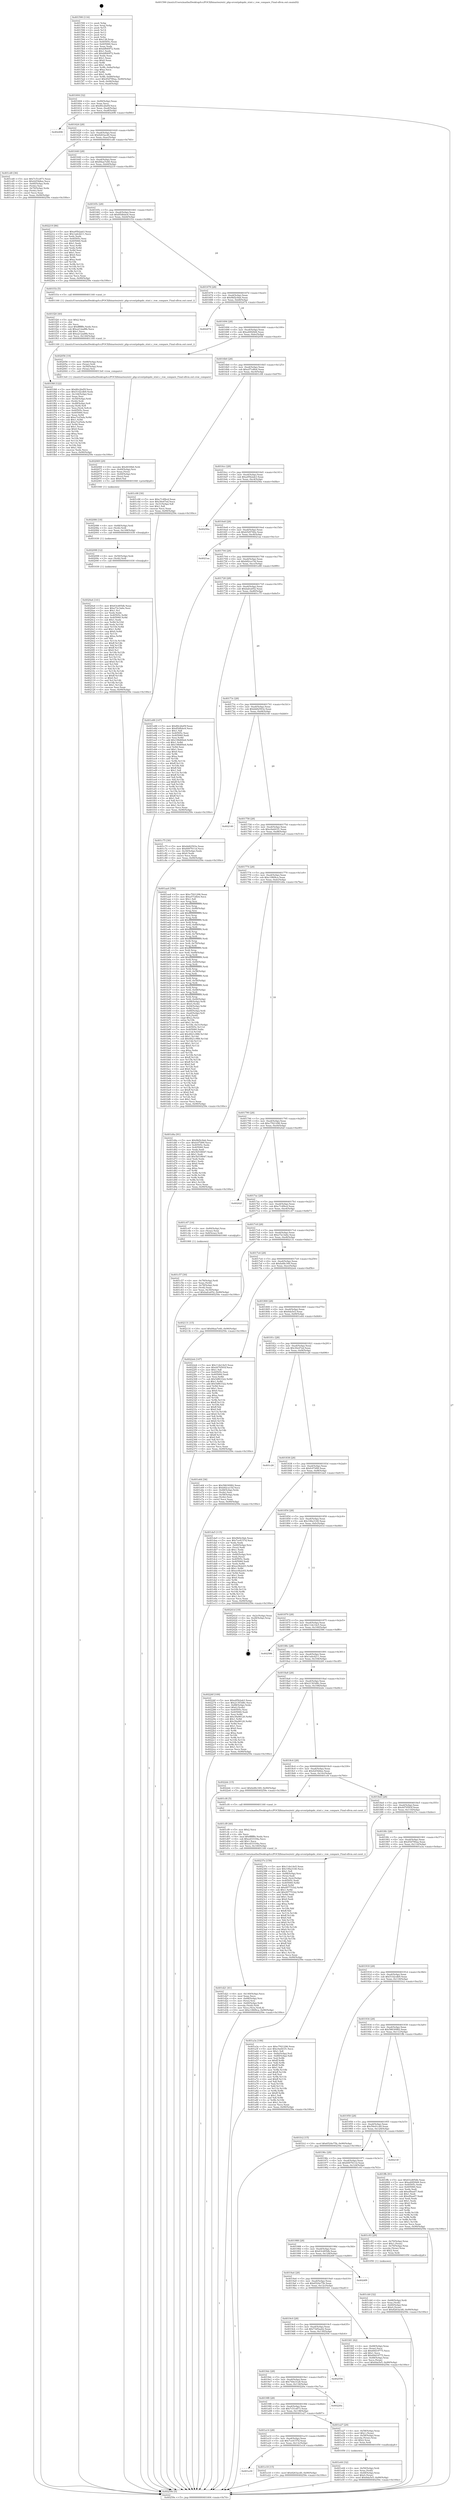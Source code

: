 digraph "0x401590" {
  label = "0x401590 (/mnt/c/Users/mathe/Desktop/tcc/POCII/binaries/extr_php-srcextpdopdo_stmt.c_row_compare_Final-ollvm.out::main(0))"
  labelloc = "t"
  node[shape=record]

  Entry [label="",width=0.3,height=0.3,shape=circle,fillcolor=black,style=filled]
  "0x401604" [label="{
     0x401604 [32]\l
     | [instrs]\l
     &nbsp;&nbsp;0x401604 \<+6\>: mov -0x90(%rbp),%eax\l
     &nbsp;&nbsp;0x40160a \<+2\>: mov %eax,%ecx\l
     &nbsp;&nbsp;0x40160c \<+6\>: sub $0x80c2bd5f,%ecx\l
     &nbsp;&nbsp;0x401612 \<+6\>: mov %eax,-0xa4(%rbp)\l
     &nbsp;&nbsp;0x401618 \<+6\>: mov %ecx,-0xa8(%rbp)\l
     &nbsp;&nbsp;0x40161e \<+6\>: je 0000000000402496 \<main+0xf06\>\l
  }"]
  "0x402496" [label="{
     0x402496\l
  }", style=dashed]
  "0x401624" [label="{
     0x401624 [28]\l
     | [instrs]\l
     &nbsp;&nbsp;0x401624 \<+5\>: jmp 0000000000401629 \<main+0x99\>\l
     &nbsp;&nbsp;0x401629 \<+6\>: mov -0xa4(%rbp),%eax\l
     &nbsp;&nbsp;0x40162f \<+5\>: sub $0x8263acd0,%eax\l
     &nbsp;&nbsp;0x401634 \<+6\>: mov %eax,-0xac(%rbp)\l
     &nbsp;&nbsp;0x40163a \<+6\>: je 0000000000401cd0 \<main+0x740\>\l
  }"]
  Exit [label="",width=0.3,height=0.3,shape=circle,fillcolor=black,style=filled,peripheries=2]
  "0x401cd0" [label="{
     0x401cd0 [36]\l
     | [instrs]\l
     &nbsp;&nbsp;0x401cd0 \<+5\>: mov $0x7c51e873,%eax\l
     &nbsp;&nbsp;0x401cd5 \<+5\>: mov $0x42f3b8ee,%ecx\l
     &nbsp;&nbsp;0x401cda \<+4\>: mov -0x60(%rbp),%rdx\l
     &nbsp;&nbsp;0x401cde \<+2\>: mov (%rdx),%esi\l
     &nbsp;&nbsp;0x401ce0 \<+4\>: mov -0x70(%rbp),%rdx\l
     &nbsp;&nbsp;0x401ce4 \<+2\>: cmp (%rdx),%esi\l
     &nbsp;&nbsp;0x401ce6 \<+3\>: cmovl %ecx,%eax\l
     &nbsp;&nbsp;0x401ce9 \<+6\>: mov %eax,-0x90(%rbp)\l
     &nbsp;&nbsp;0x401cef \<+5\>: jmp 000000000040259e \<main+0x100e\>\l
  }"]
  "0x401640" [label="{
     0x401640 [28]\l
     | [instrs]\l
     &nbsp;&nbsp;0x401640 \<+5\>: jmp 0000000000401645 \<main+0xb5\>\l
     &nbsp;&nbsp;0x401645 \<+6\>: mov -0xa4(%rbp),%eax\l
     &nbsp;&nbsp;0x40164b \<+5\>: sub $0x84aa7e40,%eax\l
     &nbsp;&nbsp;0x401650 \<+6\>: mov %eax,-0xb0(%rbp)\l
     &nbsp;&nbsp;0x401656 \<+6\>: je 0000000000402219 \<main+0xc89\>\l
  }"]
  "0x4020a4" [label="{
     0x4020a4 [141]\l
     | [instrs]\l
     &nbsp;&nbsp;0x4020a4 \<+5\>: mov $0x63cd05db,%eax\l
     &nbsp;&nbsp;0x4020a9 \<+5\>: mov $0xe72c3a6e,%esi\l
     &nbsp;&nbsp;0x4020ae \<+2\>: mov $0x1,%cl\l
     &nbsp;&nbsp;0x4020b0 \<+2\>: xor %edx,%edx\l
     &nbsp;&nbsp;0x4020b2 \<+8\>: mov 0x40505c,%r8d\l
     &nbsp;&nbsp;0x4020ba \<+8\>: mov 0x405060,%r9d\l
     &nbsp;&nbsp;0x4020c2 \<+3\>: sub $0x1,%edx\l
     &nbsp;&nbsp;0x4020c5 \<+3\>: mov %r8d,%r10d\l
     &nbsp;&nbsp;0x4020c8 \<+3\>: add %edx,%r10d\l
     &nbsp;&nbsp;0x4020cb \<+4\>: imul %r10d,%r8d\l
     &nbsp;&nbsp;0x4020cf \<+4\>: and $0x1,%r8d\l
     &nbsp;&nbsp;0x4020d3 \<+4\>: cmp $0x0,%r8d\l
     &nbsp;&nbsp;0x4020d7 \<+4\>: sete %r11b\l
     &nbsp;&nbsp;0x4020db \<+4\>: cmp $0xa,%r9d\l
     &nbsp;&nbsp;0x4020df \<+3\>: setl %bl\l
     &nbsp;&nbsp;0x4020e2 \<+3\>: mov %r11b,%r14b\l
     &nbsp;&nbsp;0x4020e5 \<+4\>: xor $0xff,%r14b\l
     &nbsp;&nbsp;0x4020e9 \<+3\>: mov %bl,%r15b\l
     &nbsp;&nbsp;0x4020ec \<+4\>: xor $0xff,%r15b\l
     &nbsp;&nbsp;0x4020f0 \<+3\>: xor $0x0,%cl\l
     &nbsp;&nbsp;0x4020f3 \<+3\>: mov %r14b,%r12b\l
     &nbsp;&nbsp;0x4020f6 \<+4\>: and $0x0,%r12b\l
     &nbsp;&nbsp;0x4020fa \<+3\>: and %cl,%r11b\l
     &nbsp;&nbsp;0x4020fd \<+3\>: mov %r15b,%r13b\l
     &nbsp;&nbsp;0x402100 \<+4\>: and $0x0,%r13b\l
     &nbsp;&nbsp;0x402104 \<+2\>: and %cl,%bl\l
     &nbsp;&nbsp;0x402106 \<+3\>: or %r11b,%r12b\l
     &nbsp;&nbsp;0x402109 \<+3\>: or %bl,%r13b\l
     &nbsp;&nbsp;0x40210c \<+3\>: xor %r13b,%r12b\l
     &nbsp;&nbsp;0x40210f \<+3\>: or %r15b,%r14b\l
     &nbsp;&nbsp;0x402112 \<+4\>: xor $0xff,%r14b\l
     &nbsp;&nbsp;0x402116 \<+3\>: or $0x0,%cl\l
     &nbsp;&nbsp;0x402119 \<+3\>: and %cl,%r14b\l
     &nbsp;&nbsp;0x40211c \<+3\>: or %r14b,%r12b\l
     &nbsp;&nbsp;0x40211f \<+4\>: test $0x1,%r12b\l
     &nbsp;&nbsp;0x402123 \<+3\>: cmovne %esi,%eax\l
     &nbsp;&nbsp;0x402126 \<+6\>: mov %eax,-0x90(%rbp)\l
     &nbsp;&nbsp;0x40212c \<+5\>: jmp 000000000040259e \<main+0x100e\>\l
  }"]
  "0x402219" [label="{
     0x402219 [86]\l
     | [instrs]\l
     &nbsp;&nbsp;0x402219 \<+5\>: mov $0xa95b2ab3,%eax\l
     &nbsp;&nbsp;0x40221e \<+5\>: mov $0x1adcd211,%ecx\l
     &nbsp;&nbsp;0x402223 \<+2\>: xor %edx,%edx\l
     &nbsp;&nbsp;0x402225 \<+7\>: mov 0x40505c,%esi\l
     &nbsp;&nbsp;0x40222c \<+7\>: mov 0x405060,%edi\l
     &nbsp;&nbsp;0x402233 \<+3\>: sub $0x1,%edx\l
     &nbsp;&nbsp;0x402236 \<+3\>: mov %esi,%r8d\l
     &nbsp;&nbsp;0x402239 \<+3\>: add %edx,%r8d\l
     &nbsp;&nbsp;0x40223c \<+4\>: imul %r8d,%esi\l
     &nbsp;&nbsp;0x402240 \<+3\>: and $0x1,%esi\l
     &nbsp;&nbsp;0x402243 \<+3\>: cmp $0x0,%esi\l
     &nbsp;&nbsp;0x402246 \<+4\>: sete %r9b\l
     &nbsp;&nbsp;0x40224a \<+3\>: cmp $0xa,%edi\l
     &nbsp;&nbsp;0x40224d \<+4\>: setl %r10b\l
     &nbsp;&nbsp;0x402251 \<+3\>: mov %r9b,%r11b\l
     &nbsp;&nbsp;0x402254 \<+3\>: and %r10b,%r11b\l
     &nbsp;&nbsp;0x402257 \<+3\>: xor %r10b,%r9b\l
     &nbsp;&nbsp;0x40225a \<+3\>: or %r9b,%r11b\l
     &nbsp;&nbsp;0x40225d \<+4\>: test $0x1,%r11b\l
     &nbsp;&nbsp;0x402261 \<+3\>: cmovne %ecx,%eax\l
     &nbsp;&nbsp;0x402264 \<+6\>: mov %eax,-0x90(%rbp)\l
     &nbsp;&nbsp;0x40226a \<+5\>: jmp 000000000040259e \<main+0x100e\>\l
  }"]
  "0x40165c" [label="{
     0x40165c [28]\l
     | [instrs]\l
     &nbsp;&nbsp;0x40165c \<+5\>: jmp 0000000000401661 \<main+0xd1\>\l
     &nbsp;&nbsp;0x401661 \<+6\>: mov -0xa4(%rbp),%eax\l
     &nbsp;&nbsp;0x401667 \<+5\>: sub $0x85dfebc6,%eax\l
     &nbsp;&nbsp;0x40166c \<+6\>: mov %eax,-0xb4(%rbp)\l
     &nbsp;&nbsp;0x401672 \<+6\>: je 0000000000401f1b \<main+0x98b\>\l
  }"]
  "0x402098" [label="{
     0x402098 [12]\l
     | [instrs]\l
     &nbsp;&nbsp;0x402098 \<+4\>: mov -0x50(%rbp),%rdi\l
     &nbsp;&nbsp;0x40209c \<+3\>: mov (%rdi),%rdi\l
     &nbsp;&nbsp;0x40209f \<+5\>: call 0000000000401030 \<free@plt\>\l
     | [calls]\l
     &nbsp;&nbsp;0x401030 \{1\} (unknown)\l
  }"]
  "0x401f1b" [label="{
     0x401f1b [5]\l
     | [instrs]\l
     &nbsp;&nbsp;0x401f1b \<+5\>: call 0000000000401160 \<next_i\>\l
     | [calls]\l
     &nbsp;&nbsp;0x401160 \{1\} (/mnt/c/Users/mathe/Desktop/tcc/POCII/binaries/extr_php-srcextpdopdo_stmt.c_row_compare_Final-ollvm.out::next_i)\l
  }"]
  "0x401678" [label="{
     0x401678 [28]\l
     | [instrs]\l
     &nbsp;&nbsp;0x401678 \<+5\>: jmp 000000000040167d \<main+0xed\>\l
     &nbsp;&nbsp;0x40167d \<+6\>: mov -0xa4(%rbp),%eax\l
     &nbsp;&nbsp;0x401683 \<+5\>: sub $0x9bf2c9ab,%eax\l
     &nbsp;&nbsp;0x401688 \<+6\>: mov %eax,-0xb8(%rbp)\l
     &nbsp;&nbsp;0x40168e \<+6\>: je 0000000000402474 \<main+0xee4\>\l
  }"]
  "0x402086" [label="{
     0x402086 [18]\l
     | [instrs]\l
     &nbsp;&nbsp;0x402086 \<+4\>: mov -0x68(%rbp),%rdi\l
     &nbsp;&nbsp;0x40208a \<+3\>: mov (%rdi),%rdi\l
     &nbsp;&nbsp;0x40208d \<+6\>: mov %eax,-0x148(%rbp)\l
     &nbsp;&nbsp;0x402093 \<+5\>: call 0000000000401030 \<free@plt\>\l
     | [calls]\l
     &nbsp;&nbsp;0x401030 \{1\} (unknown)\l
  }"]
  "0x402474" [label="{
     0x402474\l
  }", style=dashed]
  "0x401694" [label="{
     0x401694 [28]\l
     | [instrs]\l
     &nbsp;&nbsp;0x401694 \<+5\>: jmp 0000000000401699 \<main+0x109\>\l
     &nbsp;&nbsp;0x401699 \<+6\>: mov -0xa4(%rbp),%eax\l
     &nbsp;&nbsp;0x40169f \<+5\>: sub $0xa40f29d4,%eax\l
     &nbsp;&nbsp;0x4016a4 \<+6\>: mov %eax,-0xbc(%rbp)\l
     &nbsp;&nbsp;0x4016aa \<+6\>: je 0000000000402056 \<main+0xac6\>\l
  }"]
  "0x402069" [label="{
     0x402069 [29]\l
     | [instrs]\l
     &nbsp;&nbsp;0x402069 \<+10\>: movabs $0x4030b6,%rdi\l
     &nbsp;&nbsp;0x402073 \<+4\>: mov -0x40(%rbp),%rsi\l
     &nbsp;&nbsp;0x402077 \<+2\>: mov %eax,(%rsi)\l
     &nbsp;&nbsp;0x402079 \<+4\>: mov -0x40(%rbp),%rsi\l
     &nbsp;&nbsp;0x40207d \<+2\>: mov (%rsi),%esi\l
     &nbsp;&nbsp;0x40207f \<+2\>: mov $0x0,%al\l
     &nbsp;&nbsp;0x402081 \<+5\>: call 0000000000401040 \<printf@plt\>\l
     | [calls]\l
     &nbsp;&nbsp;0x401040 \{1\} (unknown)\l
  }"]
  "0x402056" [label="{
     0x402056 [19]\l
     | [instrs]\l
     &nbsp;&nbsp;0x402056 \<+4\>: mov -0x68(%rbp),%rax\l
     &nbsp;&nbsp;0x40205a \<+3\>: mov (%rax),%rdi\l
     &nbsp;&nbsp;0x40205d \<+4\>: mov -0x50(%rbp),%rax\l
     &nbsp;&nbsp;0x402061 \<+3\>: mov (%rax),%rsi\l
     &nbsp;&nbsp;0x402064 \<+5\>: call 00000000004013e0 \<row_compare\>\l
     | [calls]\l
     &nbsp;&nbsp;0x4013e0 \{1\} (/mnt/c/Users/mathe/Desktop/tcc/POCII/binaries/extr_php-srcextpdopdo_stmt.c_row_compare_Final-ollvm.out::row_compare)\l
  }"]
  "0x4016b0" [label="{
     0x4016b0 [28]\l
     | [instrs]\l
     &nbsp;&nbsp;0x4016b0 \<+5\>: jmp 00000000004016b5 \<main+0x125\>\l
     &nbsp;&nbsp;0x4016b5 \<+6\>: mov -0xa4(%rbp),%eax\l
     &nbsp;&nbsp;0x4016bb \<+5\>: sub $0xa57cdfe4,%eax\l
     &nbsp;&nbsp;0x4016c0 \<+6\>: mov %eax,-0xc0(%rbp)\l
     &nbsp;&nbsp;0x4016c6 \<+6\>: je 0000000000401c08 \<main+0x678\>\l
  }"]
  "0x401f48" [label="{
     0x401f48 [122]\l
     | [instrs]\l
     &nbsp;&nbsp;0x401f48 \<+5\>: mov $0x80c2bd5f,%ecx\l
     &nbsp;&nbsp;0x401f4d \<+5\>: mov $0x5142cdb9,%edx\l
     &nbsp;&nbsp;0x401f52 \<+6\>: mov -0x144(%rbp),%esi\l
     &nbsp;&nbsp;0x401f58 \<+3\>: imul %eax,%esi\l
     &nbsp;&nbsp;0x401f5b \<+4\>: mov -0x50(%rbp),%rdi\l
     &nbsp;&nbsp;0x401f5f \<+3\>: mov (%rdi),%rdi\l
     &nbsp;&nbsp;0x401f62 \<+4\>: mov -0x48(%rbp),%r8\l
     &nbsp;&nbsp;0x401f66 \<+3\>: movslq (%r8),%r8\l
     &nbsp;&nbsp;0x401f69 \<+4\>: mov %esi,(%rdi,%r8,4)\l
     &nbsp;&nbsp;0x401f6d \<+7\>: mov 0x40505c,%eax\l
     &nbsp;&nbsp;0x401f74 \<+7\>: mov 0x405060,%esi\l
     &nbsp;&nbsp;0x401f7b \<+3\>: mov %eax,%r9d\l
     &nbsp;&nbsp;0x401f7e \<+7\>: add $0xe7e25efa,%r9d\l
     &nbsp;&nbsp;0x401f85 \<+4\>: sub $0x1,%r9d\l
     &nbsp;&nbsp;0x401f89 \<+7\>: sub $0xe7e25efa,%r9d\l
     &nbsp;&nbsp;0x401f90 \<+4\>: imul %r9d,%eax\l
     &nbsp;&nbsp;0x401f94 \<+3\>: and $0x1,%eax\l
     &nbsp;&nbsp;0x401f97 \<+3\>: cmp $0x0,%eax\l
     &nbsp;&nbsp;0x401f9a \<+4\>: sete %r10b\l
     &nbsp;&nbsp;0x401f9e \<+3\>: cmp $0xa,%esi\l
     &nbsp;&nbsp;0x401fa1 \<+4\>: setl %r11b\l
     &nbsp;&nbsp;0x401fa5 \<+3\>: mov %r10b,%bl\l
     &nbsp;&nbsp;0x401fa8 \<+3\>: and %r11b,%bl\l
     &nbsp;&nbsp;0x401fab \<+3\>: xor %r11b,%r10b\l
     &nbsp;&nbsp;0x401fae \<+3\>: or %r10b,%bl\l
     &nbsp;&nbsp;0x401fb1 \<+3\>: test $0x1,%bl\l
     &nbsp;&nbsp;0x401fb4 \<+3\>: cmovne %edx,%ecx\l
     &nbsp;&nbsp;0x401fb7 \<+6\>: mov %ecx,-0x90(%rbp)\l
     &nbsp;&nbsp;0x401fbd \<+5\>: jmp 000000000040259e \<main+0x100e\>\l
  }"]
  "0x401c08" [label="{
     0x401c08 [30]\l
     | [instrs]\l
     &nbsp;&nbsp;0x401c08 \<+5\>: mov $0xc7c4fbcd,%eax\l
     &nbsp;&nbsp;0x401c0d \<+5\>: mov $0x30e47ed,%ecx\l
     &nbsp;&nbsp;0x401c12 \<+3\>: mov -0x31(%rbp),%dl\l
     &nbsp;&nbsp;0x401c15 \<+3\>: test $0x1,%dl\l
     &nbsp;&nbsp;0x401c18 \<+3\>: cmovne %ecx,%eax\l
     &nbsp;&nbsp;0x401c1b \<+6\>: mov %eax,-0x90(%rbp)\l
     &nbsp;&nbsp;0x401c21 \<+5\>: jmp 000000000040259e \<main+0x100e\>\l
  }"]
  "0x4016cc" [label="{
     0x4016cc [28]\l
     | [instrs]\l
     &nbsp;&nbsp;0x4016cc \<+5\>: jmp 00000000004016d1 \<main+0x141\>\l
     &nbsp;&nbsp;0x4016d1 \<+6\>: mov -0xa4(%rbp),%eax\l
     &nbsp;&nbsp;0x4016d7 \<+5\>: sub $0xa95b2ab3,%eax\l
     &nbsp;&nbsp;0x4016dc \<+6\>: mov %eax,-0xc4(%rbp)\l
     &nbsp;&nbsp;0x4016e2 \<+6\>: je 000000000040256a \<main+0xfda\>\l
  }"]
  "0x401f20" [label="{
     0x401f20 [40]\l
     | [instrs]\l
     &nbsp;&nbsp;0x401f20 \<+5\>: mov $0x2,%ecx\l
     &nbsp;&nbsp;0x401f25 \<+1\>: cltd\l
     &nbsp;&nbsp;0x401f26 \<+2\>: idiv %ecx\l
     &nbsp;&nbsp;0x401f28 \<+6\>: imul $0xfffffffe,%edx,%ecx\l
     &nbsp;&nbsp;0x401f2e \<+6\>: sub $0xa212ad8b,%ecx\l
     &nbsp;&nbsp;0x401f34 \<+3\>: add $0x1,%ecx\l
     &nbsp;&nbsp;0x401f37 \<+6\>: add $0xa212ad8b,%ecx\l
     &nbsp;&nbsp;0x401f3d \<+6\>: mov %ecx,-0x144(%rbp)\l
     &nbsp;&nbsp;0x401f43 \<+5\>: call 0000000000401160 \<next_i\>\l
     | [calls]\l
     &nbsp;&nbsp;0x401160 \{1\} (/mnt/c/Users/mathe/Desktop/tcc/POCII/binaries/extr_php-srcextpdopdo_stmt.c_row_compare_Final-ollvm.out::next_i)\l
  }"]
  "0x40256a" [label="{
     0x40256a\l
  }", style=dashed]
  "0x4016e8" [label="{
     0x4016e8 [28]\l
     | [instrs]\l
     &nbsp;&nbsp;0x4016e8 \<+5\>: jmp 00000000004016ed \<main+0x15d\>\l
     &nbsp;&nbsp;0x4016ed \<+6\>: mov -0xa4(%rbp),%eax\l
     &nbsp;&nbsp;0x4016f3 \<+5\>: sub $0xb529740e,%eax\l
     &nbsp;&nbsp;0x4016f8 \<+6\>: mov %eax,-0xc8(%rbp)\l
     &nbsp;&nbsp;0x4016fe \<+6\>: je 00000000004021aa \<main+0xc1a\>\l
  }"]
  "0x401e44" [label="{
     0x401e44 [32]\l
     | [instrs]\l
     &nbsp;&nbsp;0x401e44 \<+4\>: mov -0x50(%rbp),%rdi\l
     &nbsp;&nbsp;0x401e48 \<+3\>: mov %rax,(%rdi)\l
     &nbsp;&nbsp;0x401e4b \<+4\>: mov -0x48(%rbp),%rax\l
     &nbsp;&nbsp;0x401e4f \<+6\>: movl $0x0,(%rax)\l
     &nbsp;&nbsp;0x401e55 \<+10\>: movl $0x6da5e5,-0x90(%rbp)\l
     &nbsp;&nbsp;0x401e5f \<+5\>: jmp 000000000040259e \<main+0x100e\>\l
  }"]
  "0x4021aa" [label="{
     0x4021aa\l
  }", style=dashed]
  "0x401704" [label="{
     0x401704 [28]\l
     | [instrs]\l
     &nbsp;&nbsp;0x401704 \<+5\>: jmp 0000000000401709 \<main+0x179\>\l
     &nbsp;&nbsp;0x401709 \<+6\>: mov -0xa4(%rbp),%eax\l
     &nbsp;&nbsp;0x40170f \<+5\>: sub $0xb82ca15d,%eax\l
     &nbsp;&nbsp;0x401714 \<+6\>: mov %eax,-0xcc(%rbp)\l
     &nbsp;&nbsp;0x40171a \<+6\>: je 0000000000401e88 \<main+0x8f8\>\l
  }"]
  "0x401a30" [label="{
     0x401a30\l
  }", style=dashed]
  "0x401e88" [label="{
     0x401e88 [147]\l
     | [instrs]\l
     &nbsp;&nbsp;0x401e88 \<+5\>: mov $0x80c2bd5f,%eax\l
     &nbsp;&nbsp;0x401e8d \<+5\>: mov $0x85dfebc6,%ecx\l
     &nbsp;&nbsp;0x401e92 \<+2\>: mov $0x1,%dl\l
     &nbsp;&nbsp;0x401e94 \<+7\>: mov 0x40505c,%esi\l
     &nbsp;&nbsp;0x401e9b \<+7\>: mov 0x405060,%edi\l
     &nbsp;&nbsp;0x401ea2 \<+3\>: mov %esi,%r8d\l
     &nbsp;&nbsp;0x401ea5 \<+7\>: add $0x198d00e6,%r8d\l
     &nbsp;&nbsp;0x401eac \<+4\>: sub $0x1,%r8d\l
     &nbsp;&nbsp;0x401eb0 \<+7\>: sub $0x198d00e6,%r8d\l
     &nbsp;&nbsp;0x401eb7 \<+4\>: imul %r8d,%esi\l
     &nbsp;&nbsp;0x401ebb \<+3\>: and $0x1,%esi\l
     &nbsp;&nbsp;0x401ebe \<+3\>: cmp $0x0,%esi\l
     &nbsp;&nbsp;0x401ec1 \<+4\>: sete %r9b\l
     &nbsp;&nbsp;0x401ec5 \<+3\>: cmp $0xa,%edi\l
     &nbsp;&nbsp;0x401ec8 \<+4\>: setl %r10b\l
     &nbsp;&nbsp;0x401ecc \<+3\>: mov %r9b,%r11b\l
     &nbsp;&nbsp;0x401ecf \<+4\>: xor $0xff,%r11b\l
     &nbsp;&nbsp;0x401ed3 \<+3\>: mov %r10b,%bl\l
     &nbsp;&nbsp;0x401ed6 \<+3\>: xor $0xff,%bl\l
     &nbsp;&nbsp;0x401ed9 \<+3\>: xor $0x1,%dl\l
     &nbsp;&nbsp;0x401edc \<+3\>: mov %r11b,%r14b\l
     &nbsp;&nbsp;0x401edf \<+4\>: and $0xff,%r14b\l
     &nbsp;&nbsp;0x401ee3 \<+3\>: and %dl,%r9b\l
     &nbsp;&nbsp;0x401ee6 \<+3\>: mov %bl,%r15b\l
     &nbsp;&nbsp;0x401ee9 \<+4\>: and $0xff,%r15b\l
     &nbsp;&nbsp;0x401eed \<+3\>: and %dl,%r10b\l
     &nbsp;&nbsp;0x401ef0 \<+3\>: or %r9b,%r14b\l
     &nbsp;&nbsp;0x401ef3 \<+3\>: or %r10b,%r15b\l
     &nbsp;&nbsp;0x401ef6 \<+3\>: xor %r15b,%r14b\l
     &nbsp;&nbsp;0x401ef9 \<+3\>: or %bl,%r11b\l
     &nbsp;&nbsp;0x401efc \<+4\>: xor $0xff,%r11b\l
     &nbsp;&nbsp;0x401f00 \<+3\>: or $0x1,%dl\l
     &nbsp;&nbsp;0x401f03 \<+3\>: and %dl,%r11b\l
     &nbsp;&nbsp;0x401f06 \<+3\>: or %r11b,%r14b\l
     &nbsp;&nbsp;0x401f09 \<+4\>: test $0x1,%r14b\l
     &nbsp;&nbsp;0x401f0d \<+3\>: cmovne %ecx,%eax\l
     &nbsp;&nbsp;0x401f10 \<+6\>: mov %eax,-0x90(%rbp)\l
     &nbsp;&nbsp;0x401f16 \<+5\>: jmp 000000000040259e \<main+0x100e\>\l
  }"]
  "0x401720" [label="{
     0x401720 [28]\l
     | [instrs]\l
     &nbsp;&nbsp;0x401720 \<+5\>: jmp 0000000000401725 \<main+0x195\>\l
     &nbsp;&nbsp;0x401725 \<+6\>: mov -0xa4(%rbp),%eax\l
     &nbsp;&nbsp;0x40172b \<+5\>: sub $0xbafca052,%eax\l
     &nbsp;&nbsp;0x401730 \<+6\>: mov %eax,-0xd0(%rbp)\l
     &nbsp;&nbsp;0x401736 \<+6\>: je 0000000000401c75 \<main+0x6e5\>\l
  }"]
  "0x401e18" [label="{
     0x401e18 [15]\l
     | [instrs]\l
     &nbsp;&nbsp;0x401e18 \<+10\>: movl $0x8263acd0,-0x90(%rbp)\l
     &nbsp;&nbsp;0x401e22 \<+5\>: jmp 000000000040259e \<main+0x100e\>\l
  }"]
  "0x401c75" [label="{
     0x401c75 [30]\l
     | [instrs]\l
     &nbsp;&nbsp;0x401c75 \<+5\>: mov $0xbb82593e,%eax\l
     &nbsp;&nbsp;0x401c7a \<+5\>: mov $0x6007611d,%ecx\l
     &nbsp;&nbsp;0x401c7f \<+3\>: mov -0x30(%rbp),%edx\l
     &nbsp;&nbsp;0x401c82 \<+3\>: cmp $0x0,%edx\l
     &nbsp;&nbsp;0x401c85 \<+3\>: cmove %ecx,%eax\l
     &nbsp;&nbsp;0x401c88 \<+6\>: mov %eax,-0x90(%rbp)\l
     &nbsp;&nbsp;0x401c8e \<+5\>: jmp 000000000040259e \<main+0x100e\>\l
  }"]
  "0x40173c" [label="{
     0x40173c [28]\l
     | [instrs]\l
     &nbsp;&nbsp;0x40173c \<+5\>: jmp 0000000000401741 \<main+0x1b1\>\l
     &nbsp;&nbsp;0x401741 \<+6\>: mov -0xa4(%rbp),%eax\l
     &nbsp;&nbsp;0x401747 \<+5\>: sub $0xbb82593e,%eax\l
     &nbsp;&nbsp;0x40174c \<+6\>: mov %eax,-0xd4(%rbp)\l
     &nbsp;&nbsp;0x401752 \<+6\>: je 0000000000402140 \<main+0xbb0\>\l
  }"]
  "0x401a14" [label="{
     0x401a14 [28]\l
     | [instrs]\l
     &nbsp;&nbsp;0x401a14 \<+5\>: jmp 0000000000401a19 \<main+0x489\>\l
     &nbsp;&nbsp;0x401a19 \<+6\>: mov -0xa4(%rbp),%eax\l
     &nbsp;&nbsp;0x401a1f \<+5\>: sub $0x7ce4157d,%eax\l
     &nbsp;&nbsp;0x401a24 \<+6\>: mov %eax,-0x13c(%rbp)\l
     &nbsp;&nbsp;0x401a2a \<+6\>: je 0000000000401e18 \<main+0x888\>\l
  }"]
  "0x402140" [label="{
     0x402140\l
  }", style=dashed]
  "0x401758" [label="{
     0x401758 [28]\l
     | [instrs]\l
     &nbsp;&nbsp;0x401758 \<+5\>: jmp 000000000040175d \<main+0x1cd\>\l
     &nbsp;&nbsp;0x40175d \<+6\>: mov -0xa4(%rbp),%eax\l
     &nbsp;&nbsp;0x401763 \<+5\>: sub $0xc0a441f1,%eax\l
     &nbsp;&nbsp;0x401768 \<+6\>: mov %eax,-0xd8(%rbp)\l
     &nbsp;&nbsp;0x40176e \<+6\>: je 0000000000401aa4 \<main+0x514\>\l
  }"]
  "0x401e27" [label="{
     0x401e27 [29]\l
     | [instrs]\l
     &nbsp;&nbsp;0x401e27 \<+4\>: mov -0x58(%rbp),%rax\l
     &nbsp;&nbsp;0x401e2b \<+6\>: movl $0x1,(%rax)\l
     &nbsp;&nbsp;0x401e31 \<+4\>: mov -0x58(%rbp),%rax\l
     &nbsp;&nbsp;0x401e35 \<+3\>: movslq (%rax),%rax\l
     &nbsp;&nbsp;0x401e38 \<+4\>: shl $0x2,%rax\l
     &nbsp;&nbsp;0x401e3c \<+3\>: mov %rax,%rdi\l
     &nbsp;&nbsp;0x401e3f \<+5\>: call 0000000000401050 \<malloc@plt\>\l
     | [calls]\l
     &nbsp;&nbsp;0x401050 \{1\} (unknown)\l
  }"]
  "0x401aa4" [label="{
     0x401aa4 [356]\l
     | [instrs]\l
     &nbsp;&nbsp;0x401aa4 \<+5\>: mov $0xc7921296,%eax\l
     &nbsp;&nbsp;0x401aa9 \<+5\>: mov $0xa57cdfe4,%ecx\l
     &nbsp;&nbsp;0x401aae \<+2\>: mov $0x1,%dl\l
     &nbsp;&nbsp;0x401ab0 \<+3\>: mov %rsp,%rsi\l
     &nbsp;&nbsp;0x401ab3 \<+4\>: add $0xfffffffffffffff0,%rsi\l
     &nbsp;&nbsp;0x401ab7 \<+3\>: mov %rsi,%rsp\l
     &nbsp;&nbsp;0x401aba \<+7\>: mov %rsi,-0x88(%rbp)\l
     &nbsp;&nbsp;0x401ac1 \<+3\>: mov %rsp,%rsi\l
     &nbsp;&nbsp;0x401ac4 \<+4\>: add $0xfffffffffffffff0,%rsi\l
     &nbsp;&nbsp;0x401ac8 \<+3\>: mov %rsi,%rsp\l
     &nbsp;&nbsp;0x401acb \<+3\>: mov %rsp,%rdi\l
     &nbsp;&nbsp;0x401ace \<+4\>: add $0xfffffffffffffff0,%rdi\l
     &nbsp;&nbsp;0x401ad2 \<+3\>: mov %rdi,%rsp\l
     &nbsp;&nbsp;0x401ad5 \<+4\>: mov %rdi,-0x80(%rbp)\l
     &nbsp;&nbsp;0x401ad9 \<+3\>: mov %rsp,%rdi\l
     &nbsp;&nbsp;0x401adc \<+4\>: add $0xfffffffffffffff0,%rdi\l
     &nbsp;&nbsp;0x401ae0 \<+3\>: mov %rdi,%rsp\l
     &nbsp;&nbsp;0x401ae3 \<+4\>: mov %rdi,-0x78(%rbp)\l
     &nbsp;&nbsp;0x401ae7 \<+3\>: mov %rsp,%rdi\l
     &nbsp;&nbsp;0x401aea \<+4\>: add $0xfffffffffffffff0,%rdi\l
     &nbsp;&nbsp;0x401aee \<+3\>: mov %rdi,%rsp\l
     &nbsp;&nbsp;0x401af1 \<+4\>: mov %rdi,-0x70(%rbp)\l
     &nbsp;&nbsp;0x401af5 \<+3\>: mov %rsp,%rdi\l
     &nbsp;&nbsp;0x401af8 \<+4\>: add $0xfffffffffffffff0,%rdi\l
     &nbsp;&nbsp;0x401afc \<+3\>: mov %rdi,%rsp\l
     &nbsp;&nbsp;0x401aff \<+4\>: mov %rdi,-0x68(%rbp)\l
     &nbsp;&nbsp;0x401b03 \<+3\>: mov %rsp,%rdi\l
     &nbsp;&nbsp;0x401b06 \<+4\>: add $0xfffffffffffffff0,%rdi\l
     &nbsp;&nbsp;0x401b0a \<+3\>: mov %rdi,%rsp\l
     &nbsp;&nbsp;0x401b0d \<+4\>: mov %rdi,-0x60(%rbp)\l
     &nbsp;&nbsp;0x401b11 \<+3\>: mov %rsp,%rdi\l
     &nbsp;&nbsp;0x401b14 \<+4\>: add $0xfffffffffffffff0,%rdi\l
     &nbsp;&nbsp;0x401b18 \<+3\>: mov %rdi,%rsp\l
     &nbsp;&nbsp;0x401b1b \<+4\>: mov %rdi,-0x58(%rbp)\l
     &nbsp;&nbsp;0x401b1f \<+3\>: mov %rsp,%rdi\l
     &nbsp;&nbsp;0x401b22 \<+4\>: add $0xfffffffffffffff0,%rdi\l
     &nbsp;&nbsp;0x401b26 \<+3\>: mov %rdi,%rsp\l
     &nbsp;&nbsp;0x401b29 \<+4\>: mov %rdi,-0x50(%rbp)\l
     &nbsp;&nbsp;0x401b2d \<+3\>: mov %rsp,%rdi\l
     &nbsp;&nbsp;0x401b30 \<+4\>: add $0xfffffffffffffff0,%rdi\l
     &nbsp;&nbsp;0x401b34 \<+3\>: mov %rdi,%rsp\l
     &nbsp;&nbsp;0x401b37 \<+4\>: mov %rdi,-0x48(%rbp)\l
     &nbsp;&nbsp;0x401b3b \<+3\>: mov %rsp,%rdi\l
     &nbsp;&nbsp;0x401b3e \<+4\>: add $0xfffffffffffffff0,%rdi\l
     &nbsp;&nbsp;0x401b42 \<+3\>: mov %rdi,%rsp\l
     &nbsp;&nbsp;0x401b45 \<+4\>: mov %rdi,-0x40(%rbp)\l
     &nbsp;&nbsp;0x401b49 \<+7\>: mov -0x88(%rbp),%rdi\l
     &nbsp;&nbsp;0x401b50 \<+6\>: movl $0x0,(%rdi)\l
     &nbsp;&nbsp;0x401b56 \<+7\>: mov -0x94(%rbp),%r8d\l
     &nbsp;&nbsp;0x401b5d \<+3\>: mov %r8d,(%rsi)\l
     &nbsp;&nbsp;0x401b60 \<+4\>: mov -0x80(%rbp),%rdi\l
     &nbsp;&nbsp;0x401b64 \<+7\>: mov -0xa0(%rbp),%r9\l
     &nbsp;&nbsp;0x401b6b \<+3\>: mov %r9,(%rdi)\l
     &nbsp;&nbsp;0x401b6e \<+3\>: cmpl $0x2,(%rsi)\l
     &nbsp;&nbsp;0x401b71 \<+4\>: setne %r10b\l
     &nbsp;&nbsp;0x401b75 \<+4\>: and $0x1,%r10b\l
     &nbsp;&nbsp;0x401b79 \<+4\>: mov %r10b,-0x31(%rbp)\l
     &nbsp;&nbsp;0x401b7d \<+8\>: mov 0x40505c,%r11d\l
     &nbsp;&nbsp;0x401b85 \<+7\>: mov 0x405060,%ebx\l
     &nbsp;&nbsp;0x401b8c \<+3\>: mov %r11d,%r14d\l
     &nbsp;&nbsp;0x401b8f \<+7\>: add $0x4821c988,%r14d\l
     &nbsp;&nbsp;0x401b96 \<+4\>: sub $0x1,%r14d\l
     &nbsp;&nbsp;0x401b9a \<+7\>: sub $0x4821c988,%r14d\l
     &nbsp;&nbsp;0x401ba1 \<+4\>: imul %r14d,%r11d\l
     &nbsp;&nbsp;0x401ba5 \<+4\>: and $0x1,%r11d\l
     &nbsp;&nbsp;0x401ba9 \<+4\>: cmp $0x0,%r11d\l
     &nbsp;&nbsp;0x401bad \<+4\>: sete %r10b\l
     &nbsp;&nbsp;0x401bb1 \<+3\>: cmp $0xa,%ebx\l
     &nbsp;&nbsp;0x401bb4 \<+4\>: setl %r15b\l
     &nbsp;&nbsp;0x401bb8 \<+3\>: mov %r10b,%r12b\l
     &nbsp;&nbsp;0x401bbb \<+4\>: xor $0xff,%r12b\l
     &nbsp;&nbsp;0x401bbf \<+3\>: mov %r15b,%r13b\l
     &nbsp;&nbsp;0x401bc2 \<+4\>: xor $0xff,%r13b\l
     &nbsp;&nbsp;0x401bc6 \<+3\>: xor $0x0,%dl\l
     &nbsp;&nbsp;0x401bc9 \<+3\>: mov %r12b,%sil\l
     &nbsp;&nbsp;0x401bcc \<+4\>: and $0x0,%sil\l
     &nbsp;&nbsp;0x401bd0 \<+3\>: and %dl,%r10b\l
     &nbsp;&nbsp;0x401bd3 \<+3\>: mov %r13b,%dil\l
     &nbsp;&nbsp;0x401bd6 \<+4\>: and $0x0,%dil\l
     &nbsp;&nbsp;0x401bda \<+3\>: and %dl,%r15b\l
     &nbsp;&nbsp;0x401bdd \<+3\>: or %r10b,%sil\l
     &nbsp;&nbsp;0x401be0 \<+3\>: or %r15b,%dil\l
     &nbsp;&nbsp;0x401be3 \<+3\>: xor %dil,%sil\l
     &nbsp;&nbsp;0x401be6 \<+3\>: or %r13b,%r12b\l
     &nbsp;&nbsp;0x401be9 \<+4\>: xor $0xff,%r12b\l
     &nbsp;&nbsp;0x401bed \<+3\>: or $0x0,%dl\l
     &nbsp;&nbsp;0x401bf0 \<+3\>: and %dl,%r12b\l
     &nbsp;&nbsp;0x401bf3 \<+3\>: or %r12b,%sil\l
     &nbsp;&nbsp;0x401bf6 \<+4\>: test $0x1,%sil\l
     &nbsp;&nbsp;0x401bfa \<+3\>: cmovne %ecx,%eax\l
     &nbsp;&nbsp;0x401bfd \<+6\>: mov %eax,-0x90(%rbp)\l
     &nbsp;&nbsp;0x401c03 \<+5\>: jmp 000000000040259e \<main+0x100e\>\l
  }"]
  "0x401774" [label="{
     0x401774 [28]\l
     | [instrs]\l
     &nbsp;&nbsp;0x401774 \<+5\>: jmp 0000000000401779 \<main+0x1e9\>\l
     &nbsp;&nbsp;0x401779 \<+6\>: mov -0xa4(%rbp),%eax\l
     &nbsp;&nbsp;0x40177f \<+5\>: sub $0xc186f4ca,%eax\l
     &nbsp;&nbsp;0x401784 \<+6\>: mov %eax,-0xdc(%rbp)\l
     &nbsp;&nbsp;0x40178a \<+6\>: je 0000000000401d4a \<main+0x7ba\>\l
  }"]
  "0x4019f8" [label="{
     0x4019f8 [28]\l
     | [instrs]\l
     &nbsp;&nbsp;0x4019f8 \<+5\>: jmp 00000000004019fd \<main+0x46d\>\l
     &nbsp;&nbsp;0x4019fd \<+6\>: mov -0xa4(%rbp),%eax\l
     &nbsp;&nbsp;0x401a03 \<+5\>: sub $0x7c51e873,%eax\l
     &nbsp;&nbsp;0x401a08 \<+6\>: mov %eax,-0x138(%rbp)\l
     &nbsp;&nbsp;0x401a0e \<+6\>: je 0000000000401e27 \<main+0x897\>\l
  }"]
  "0x401d4a" [label="{
     0x401d4a [91]\l
     | [instrs]\l
     &nbsp;&nbsp;0x401d4a \<+5\>: mov $0x9bf2c9ab,%eax\l
     &nbsp;&nbsp;0x401d4f \<+5\>: mov $0xfc07d99,%ecx\l
     &nbsp;&nbsp;0x401d54 \<+7\>: mov 0x40505c,%edx\l
     &nbsp;&nbsp;0x401d5b \<+7\>: mov 0x405060,%esi\l
     &nbsp;&nbsp;0x401d62 \<+2\>: mov %edx,%edi\l
     &nbsp;&nbsp;0x401d64 \<+6\>: sub $0x5b538047,%edi\l
     &nbsp;&nbsp;0x401d6a \<+3\>: sub $0x1,%edi\l
     &nbsp;&nbsp;0x401d6d \<+6\>: add $0x5b538047,%edi\l
     &nbsp;&nbsp;0x401d73 \<+3\>: imul %edi,%edx\l
     &nbsp;&nbsp;0x401d76 \<+3\>: and $0x1,%edx\l
     &nbsp;&nbsp;0x401d79 \<+3\>: cmp $0x0,%edx\l
     &nbsp;&nbsp;0x401d7c \<+4\>: sete %r8b\l
     &nbsp;&nbsp;0x401d80 \<+3\>: cmp $0xa,%esi\l
     &nbsp;&nbsp;0x401d83 \<+4\>: setl %r9b\l
     &nbsp;&nbsp;0x401d87 \<+3\>: mov %r8b,%r10b\l
     &nbsp;&nbsp;0x401d8a \<+3\>: and %r9b,%r10b\l
     &nbsp;&nbsp;0x401d8d \<+3\>: xor %r9b,%r8b\l
     &nbsp;&nbsp;0x401d90 \<+3\>: or %r8b,%r10b\l
     &nbsp;&nbsp;0x401d93 \<+4\>: test $0x1,%r10b\l
     &nbsp;&nbsp;0x401d97 \<+3\>: cmovne %ecx,%eax\l
     &nbsp;&nbsp;0x401d9a \<+6\>: mov %eax,-0x90(%rbp)\l
     &nbsp;&nbsp;0x401da0 \<+5\>: jmp 000000000040259e \<main+0x100e\>\l
  }"]
  "0x401790" [label="{
     0x401790 [28]\l
     | [instrs]\l
     &nbsp;&nbsp;0x401790 \<+5\>: jmp 0000000000401795 \<main+0x205\>\l
     &nbsp;&nbsp;0x401795 \<+6\>: mov -0xa4(%rbp),%eax\l
     &nbsp;&nbsp;0x40179b \<+5\>: sub $0xc7921296,%eax\l
     &nbsp;&nbsp;0x4017a0 \<+6\>: mov %eax,-0xe0(%rbp)\l
     &nbsp;&nbsp;0x4017a6 \<+6\>: je 000000000040242f \<main+0xe9f\>\l
  }"]
  "0x40220a" [label="{
     0x40220a\l
  }", style=dashed]
  "0x40242f" [label="{
     0x40242f\l
  }", style=dashed]
  "0x4017ac" [label="{
     0x4017ac [28]\l
     | [instrs]\l
     &nbsp;&nbsp;0x4017ac \<+5\>: jmp 00000000004017b1 \<main+0x221\>\l
     &nbsp;&nbsp;0x4017b1 \<+6\>: mov -0xa4(%rbp),%eax\l
     &nbsp;&nbsp;0x4017b7 \<+5\>: sub $0xc7c4fbcd,%eax\l
     &nbsp;&nbsp;0x4017bc \<+6\>: mov %eax,-0xe4(%rbp)\l
     &nbsp;&nbsp;0x4017c2 \<+6\>: je 0000000000401c47 \<main+0x6b7\>\l
  }"]
  "0x4019dc" [label="{
     0x4019dc [28]\l
     | [instrs]\l
     &nbsp;&nbsp;0x4019dc \<+5\>: jmp 00000000004019e1 \<main+0x451\>\l
     &nbsp;&nbsp;0x4019e1 \<+6\>: mov -0xa4(%rbp),%eax\l
     &nbsp;&nbsp;0x4019e7 \<+5\>: sub $0x744e31a8,%eax\l
     &nbsp;&nbsp;0x4019ec \<+6\>: mov %eax,-0x134(%rbp)\l
     &nbsp;&nbsp;0x4019f2 \<+6\>: je 000000000040220a \<main+0xc7a\>\l
  }"]
  "0x401c47" [label="{
     0x401c47 [16]\l
     | [instrs]\l
     &nbsp;&nbsp;0x401c47 \<+4\>: mov -0x80(%rbp),%rax\l
     &nbsp;&nbsp;0x401c4b \<+3\>: mov (%rax),%rax\l
     &nbsp;&nbsp;0x401c4e \<+4\>: mov 0x8(%rax),%rdi\l
     &nbsp;&nbsp;0x401c52 \<+5\>: call 0000000000401060 \<atoi@plt\>\l
     | [calls]\l
     &nbsp;&nbsp;0x401060 \{1\} (unknown)\l
  }"]
  "0x4017c8" [label="{
     0x4017c8 [28]\l
     | [instrs]\l
     &nbsp;&nbsp;0x4017c8 \<+5\>: jmp 00000000004017cd \<main+0x23d\>\l
     &nbsp;&nbsp;0x4017cd \<+6\>: mov -0xa4(%rbp),%eax\l
     &nbsp;&nbsp;0x4017d3 \<+5\>: sub $0xe72c3a6e,%eax\l
     &nbsp;&nbsp;0x4017d8 \<+6\>: mov %eax,-0xe8(%rbp)\l
     &nbsp;&nbsp;0x4017de \<+6\>: je 0000000000402131 \<main+0xba1\>\l
  }"]
  "0x402556" [label="{
     0x402556\l
  }", style=dashed]
  "0x402131" [label="{
     0x402131 [15]\l
     | [instrs]\l
     &nbsp;&nbsp;0x402131 \<+10\>: movl $0x84aa7e40,-0x90(%rbp)\l
     &nbsp;&nbsp;0x40213b \<+5\>: jmp 000000000040259e \<main+0x100e\>\l
  }"]
  "0x4017e4" [label="{
     0x4017e4 [28]\l
     | [instrs]\l
     &nbsp;&nbsp;0x4017e4 \<+5\>: jmp 00000000004017e9 \<main+0x259\>\l
     &nbsp;&nbsp;0x4017e9 \<+6\>: mov -0xa4(%rbp),%eax\l
     &nbsp;&nbsp;0x4017ef \<+5\>: sub $0xfa48c349,%eax\l
     &nbsp;&nbsp;0x4017f4 \<+6\>: mov %eax,-0xec(%rbp)\l
     &nbsp;&nbsp;0x4017fa \<+6\>: je 00000000004022eb \<main+0xd5b\>\l
  }"]
  "0x4019c0" [label="{
     0x4019c0 [28]\l
     | [instrs]\l
     &nbsp;&nbsp;0x4019c0 \<+5\>: jmp 00000000004019c5 \<main+0x435\>\l
     &nbsp;&nbsp;0x4019c5 \<+6\>: mov -0xa4(%rbp),%eax\l
     &nbsp;&nbsp;0x4019cb \<+5\>: sub $0x73d5aa42,%eax\l
     &nbsp;&nbsp;0x4019d0 \<+6\>: mov %eax,-0x130(%rbp)\l
     &nbsp;&nbsp;0x4019d6 \<+6\>: je 0000000000402556 \<main+0xfc6\>\l
  }"]
  "0x4022eb" [label="{
     0x4022eb [147]\l
     | [instrs]\l
     &nbsp;&nbsp;0x4022eb \<+5\>: mov $0x11de14e5,%eax\l
     &nbsp;&nbsp;0x4022f0 \<+5\>: mov $0x4470593f,%ecx\l
     &nbsp;&nbsp;0x4022f5 \<+2\>: mov $0x1,%dl\l
     &nbsp;&nbsp;0x4022f7 \<+7\>: mov 0x40505c,%esi\l
     &nbsp;&nbsp;0x4022fe \<+7\>: mov 0x405060,%edi\l
     &nbsp;&nbsp;0x402305 \<+3\>: mov %esi,%r8d\l
     &nbsp;&nbsp;0x402308 \<+7\>: sub $0x5df63322,%r8d\l
     &nbsp;&nbsp;0x40230f \<+4\>: sub $0x1,%r8d\l
     &nbsp;&nbsp;0x402313 \<+7\>: add $0x5df63322,%r8d\l
     &nbsp;&nbsp;0x40231a \<+4\>: imul %r8d,%esi\l
     &nbsp;&nbsp;0x40231e \<+3\>: and $0x1,%esi\l
     &nbsp;&nbsp;0x402321 \<+3\>: cmp $0x0,%esi\l
     &nbsp;&nbsp;0x402324 \<+4\>: sete %r9b\l
     &nbsp;&nbsp;0x402328 \<+3\>: cmp $0xa,%edi\l
     &nbsp;&nbsp;0x40232b \<+4\>: setl %r10b\l
     &nbsp;&nbsp;0x40232f \<+3\>: mov %r9b,%r11b\l
     &nbsp;&nbsp;0x402332 \<+4\>: xor $0xff,%r11b\l
     &nbsp;&nbsp;0x402336 \<+3\>: mov %r10b,%bl\l
     &nbsp;&nbsp;0x402339 \<+3\>: xor $0xff,%bl\l
     &nbsp;&nbsp;0x40233c \<+3\>: xor $0x0,%dl\l
     &nbsp;&nbsp;0x40233f \<+3\>: mov %r11b,%r14b\l
     &nbsp;&nbsp;0x402342 \<+4\>: and $0x0,%r14b\l
     &nbsp;&nbsp;0x402346 \<+3\>: and %dl,%r9b\l
     &nbsp;&nbsp;0x402349 \<+3\>: mov %bl,%r15b\l
     &nbsp;&nbsp;0x40234c \<+4\>: and $0x0,%r15b\l
     &nbsp;&nbsp;0x402350 \<+3\>: and %dl,%r10b\l
     &nbsp;&nbsp;0x402353 \<+3\>: or %r9b,%r14b\l
     &nbsp;&nbsp;0x402356 \<+3\>: or %r10b,%r15b\l
     &nbsp;&nbsp;0x402359 \<+3\>: xor %r15b,%r14b\l
     &nbsp;&nbsp;0x40235c \<+3\>: or %bl,%r11b\l
     &nbsp;&nbsp;0x40235f \<+4\>: xor $0xff,%r11b\l
     &nbsp;&nbsp;0x402363 \<+3\>: or $0x0,%dl\l
     &nbsp;&nbsp;0x402366 \<+3\>: and %dl,%r11b\l
     &nbsp;&nbsp;0x402369 \<+3\>: or %r11b,%r14b\l
     &nbsp;&nbsp;0x40236c \<+4\>: test $0x1,%r14b\l
     &nbsp;&nbsp;0x402370 \<+3\>: cmovne %ecx,%eax\l
     &nbsp;&nbsp;0x402373 \<+6\>: mov %eax,-0x90(%rbp)\l
     &nbsp;&nbsp;0x402379 \<+5\>: jmp 000000000040259e \<main+0x100e\>\l
  }"]
  "0x401800" [label="{
     0x401800 [28]\l
     | [instrs]\l
     &nbsp;&nbsp;0x401800 \<+5\>: jmp 0000000000401805 \<main+0x275\>\l
     &nbsp;&nbsp;0x401805 \<+6\>: mov -0xa4(%rbp),%eax\l
     &nbsp;&nbsp;0x40180b \<+5\>: sub $0x6da5e5,%eax\l
     &nbsp;&nbsp;0x401810 \<+6\>: mov %eax,-0xf0(%rbp)\l
     &nbsp;&nbsp;0x401816 \<+6\>: je 0000000000401e64 \<main+0x8d4\>\l
  }"]
  "0x401fd1" [label="{
     0x401fd1 [42]\l
     | [instrs]\l
     &nbsp;&nbsp;0x401fd1 \<+4\>: mov -0x48(%rbp),%rax\l
     &nbsp;&nbsp;0x401fd5 \<+2\>: mov (%rax),%ecx\l
     &nbsp;&nbsp;0x401fd7 \<+6\>: sub $0x69d19775,%ecx\l
     &nbsp;&nbsp;0x401fdd \<+3\>: add $0x1,%ecx\l
     &nbsp;&nbsp;0x401fe0 \<+6\>: add $0x69d19775,%ecx\l
     &nbsp;&nbsp;0x401fe6 \<+4\>: mov -0x48(%rbp),%rax\l
     &nbsp;&nbsp;0x401fea \<+2\>: mov %ecx,(%rax)\l
     &nbsp;&nbsp;0x401fec \<+10\>: movl $0x6da5e5,-0x90(%rbp)\l
     &nbsp;&nbsp;0x401ff6 \<+5\>: jmp 000000000040259e \<main+0x100e\>\l
  }"]
  "0x401e64" [label="{
     0x401e64 [36]\l
     | [instrs]\l
     &nbsp;&nbsp;0x401e64 \<+5\>: mov $0x58630982,%eax\l
     &nbsp;&nbsp;0x401e69 \<+5\>: mov $0xb82ca15d,%ecx\l
     &nbsp;&nbsp;0x401e6e \<+4\>: mov -0x48(%rbp),%rdx\l
     &nbsp;&nbsp;0x401e72 \<+2\>: mov (%rdx),%esi\l
     &nbsp;&nbsp;0x401e74 \<+4\>: mov -0x58(%rbp),%rdx\l
     &nbsp;&nbsp;0x401e78 \<+2\>: cmp (%rdx),%esi\l
     &nbsp;&nbsp;0x401e7a \<+3\>: cmovl %ecx,%eax\l
     &nbsp;&nbsp;0x401e7d \<+6\>: mov %eax,-0x90(%rbp)\l
     &nbsp;&nbsp;0x401e83 \<+5\>: jmp 000000000040259e \<main+0x100e\>\l
  }"]
  "0x40181c" [label="{
     0x40181c [28]\l
     | [instrs]\l
     &nbsp;&nbsp;0x40181c \<+5\>: jmp 0000000000401821 \<main+0x291\>\l
     &nbsp;&nbsp;0x401821 \<+6\>: mov -0xa4(%rbp),%eax\l
     &nbsp;&nbsp;0x401827 \<+5\>: sub $0x30e47ed,%eax\l
     &nbsp;&nbsp;0x40182c \<+6\>: mov %eax,-0xf4(%rbp)\l
     &nbsp;&nbsp;0x401832 \<+6\>: je 0000000000401c26 \<main+0x696\>\l
  }"]
  "0x4019a4" [label="{
     0x4019a4 [28]\l
     | [instrs]\l
     &nbsp;&nbsp;0x4019a4 \<+5\>: jmp 00000000004019a9 \<main+0x419\>\l
     &nbsp;&nbsp;0x4019a9 \<+6\>: mov -0xa4(%rbp),%eax\l
     &nbsp;&nbsp;0x4019af \<+5\>: sub $0x6524e75b,%eax\l
     &nbsp;&nbsp;0x4019b4 \<+6\>: mov %eax,-0x12c(%rbp)\l
     &nbsp;&nbsp;0x4019ba \<+6\>: je 0000000000401fd1 \<main+0xa41\>\l
  }"]
  "0x401c26" [label="{
     0x401c26\l
  }", style=dashed]
  "0x401838" [label="{
     0x401838 [28]\l
     | [instrs]\l
     &nbsp;&nbsp;0x401838 \<+5\>: jmp 000000000040183d \<main+0x2ad\>\l
     &nbsp;&nbsp;0x40183d \<+6\>: mov -0xa4(%rbp),%eax\l
     &nbsp;&nbsp;0x401843 \<+5\>: sub $0xfc07d99,%eax\l
     &nbsp;&nbsp;0x401848 \<+6\>: mov %eax,-0xf8(%rbp)\l
     &nbsp;&nbsp;0x40184e \<+6\>: je 0000000000401da5 \<main+0x815\>\l
  }"]
  "0x4024f9" [label="{
     0x4024f9\l
  }", style=dashed]
  "0x401da5" [label="{
     0x401da5 [115]\l
     | [instrs]\l
     &nbsp;&nbsp;0x401da5 \<+5\>: mov $0x9bf2c9ab,%eax\l
     &nbsp;&nbsp;0x401daa \<+5\>: mov $0x7ce4157d,%ecx\l
     &nbsp;&nbsp;0x401daf \<+2\>: xor %edx,%edx\l
     &nbsp;&nbsp;0x401db1 \<+4\>: mov -0x60(%rbp),%rsi\l
     &nbsp;&nbsp;0x401db5 \<+2\>: mov (%rsi),%edi\l
     &nbsp;&nbsp;0x401db7 \<+3\>: sub $0x1,%edx\l
     &nbsp;&nbsp;0x401dba \<+2\>: sub %edx,%edi\l
     &nbsp;&nbsp;0x401dbc \<+4\>: mov -0x60(%rbp),%rsi\l
     &nbsp;&nbsp;0x401dc0 \<+2\>: mov %edi,(%rsi)\l
     &nbsp;&nbsp;0x401dc2 \<+7\>: mov 0x40505c,%edx\l
     &nbsp;&nbsp;0x401dc9 \<+7\>: mov 0x405060,%edi\l
     &nbsp;&nbsp;0x401dd0 \<+3\>: mov %edx,%r8d\l
     &nbsp;&nbsp;0x401dd3 \<+7\>: add $0xec0b2e03,%r8d\l
     &nbsp;&nbsp;0x401dda \<+4\>: sub $0x1,%r8d\l
     &nbsp;&nbsp;0x401dde \<+7\>: sub $0xec0b2e03,%r8d\l
     &nbsp;&nbsp;0x401de5 \<+4\>: imul %r8d,%edx\l
     &nbsp;&nbsp;0x401de9 \<+3\>: and $0x1,%edx\l
     &nbsp;&nbsp;0x401dec \<+3\>: cmp $0x0,%edx\l
     &nbsp;&nbsp;0x401def \<+4\>: sete %r9b\l
     &nbsp;&nbsp;0x401df3 \<+3\>: cmp $0xa,%edi\l
     &nbsp;&nbsp;0x401df6 \<+4\>: setl %r10b\l
     &nbsp;&nbsp;0x401dfa \<+3\>: mov %r9b,%r11b\l
     &nbsp;&nbsp;0x401dfd \<+3\>: and %r10b,%r11b\l
     &nbsp;&nbsp;0x401e00 \<+3\>: xor %r10b,%r9b\l
     &nbsp;&nbsp;0x401e03 \<+3\>: or %r9b,%r11b\l
     &nbsp;&nbsp;0x401e06 \<+4\>: test $0x1,%r11b\l
     &nbsp;&nbsp;0x401e0a \<+3\>: cmovne %ecx,%eax\l
     &nbsp;&nbsp;0x401e0d \<+6\>: mov %eax,-0x90(%rbp)\l
     &nbsp;&nbsp;0x401e13 \<+5\>: jmp 000000000040259e \<main+0x100e\>\l
  }"]
  "0x401854" [label="{
     0x401854 [28]\l
     | [instrs]\l
     &nbsp;&nbsp;0x401854 \<+5\>: jmp 0000000000401859 \<main+0x2c9\>\l
     &nbsp;&nbsp;0x401859 \<+6\>: mov -0xa4(%rbp),%eax\l
     &nbsp;&nbsp;0x40185f \<+5\>: sub $0x106a3140,%eax\l
     &nbsp;&nbsp;0x401864 \<+6\>: mov %eax,-0xfc(%rbp)\l
     &nbsp;&nbsp;0x40186a \<+6\>: je 000000000040241d \<main+0xe8d\>\l
  }"]
  "0x401d21" [label="{
     0x401d21 [41]\l
     | [instrs]\l
     &nbsp;&nbsp;0x401d21 \<+6\>: mov -0x140(%rbp),%ecx\l
     &nbsp;&nbsp;0x401d27 \<+3\>: imul %eax,%ecx\l
     &nbsp;&nbsp;0x401d2a \<+4\>: mov -0x68(%rbp),%rsi\l
     &nbsp;&nbsp;0x401d2e \<+3\>: mov (%rsi),%rsi\l
     &nbsp;&nbsp;0x401d31 \<+4\>: mov -0x60(%rbp),%rdi\l
     &nbsp;&nbsp;0x401d35 \<+3\>: movslq (%rdi),%rdi\l
     &nbsp;&nbsp;0x401d38 \<+3\>: mov %ecx,(%rsi,%rdi,4)\l
     &nbsp;&nbsp;0x401d3b \<+10\>: movl $0xc186f4ca,-0x90(%rbp)\l
     &nbsp;&nbsp;0x401d45 \<+5\>: jmp 000000000040259e \<main+0x100e\>\l
  }"]
  "0x40241d" [label="{
     0x40241d [18]\l
     | [instrs]\l
     &nbsp;&nbsp;0x40241d \<+3\>: mov -0x2c(%rbp),%eax\l
     &nbsp;&nbsp;0x402420 \<+4\>: lea -0x28(%rbp),%rsp\l
     &nbsp;&nbsp;0x402424 \<+1\>: pop %rbx\l
     &nbsp;&nbsp;0x402425 \<+2\>: pop %r12\l
     &nbsp;&nbsp;0x402427 \<+2\>: pop %r13\l
     &nbsp;&nbsp;0x402429 \<+2\>: pop %r14\l
     &nbsp;&nbsp;0x40242b \<+2\>: pop %r15\l
     &nbsp;&nbsp;0x40242d \<+1\>: pop %rbp\l
     &nbsp;&nbsp;0x40242e \<+1\>: ret\l
  }"]
  "0x401870" [label="{
     0x401870 [28]\l
     | [instrs]\l
     &nbsp;&nbsp;0x401870 \<+5\>: jmp 0000000000401875 \<main+0x2e5\>\l
     &nbsp;&nbsp;0x401875 \<+6\>: mov -0xa4(%rbp),%eax\l
     &nbsp;&nbsp;0x40187b \<+5\>: sub $0x11de14e5,%eax\l
     &nbsp;&nbsp;0x401880 \<+6\>: mov %eax,-0x100(%rbp)\l
     &nbsp;&nbsp;0x401886 \<+6\>: je 0000000000402586 \<main+0xff6\>\l
  }"]
  "0x401cf9" [label="{
     0x401cf9 [40]\l
     | [instrs]\l
     &nbsp;&nbsp;0x401cf9 \<+5\>: mov $0x2,%ecx\l
     &nbsp;&nbsp;0x401cfe \<+1\>: cltd\l
     &nbsp;&nbsp;0x401cff \<+2\>: idiv %ecx\l
     &nbsp;&nbsp;0x401d01 \<+6\>: imul $0xfffffffe,%edx,%ecx\l
     &nbsp;&nbsp;0x401d07 \<+6\>: sub $0xed33104a,%ecx\l
     &nbsp;&nbsp;0x401d0d \<+3\>: add $0x1,%ecx\l
     &nbsp;&nbsp;0x401d10 \<+6\>: add $0xed33104a,%ecx\l
     &nbsp;&nbsp;0x401d16 \<+6\>: mov %ecx,-0x140(%rbp)\l
     &nbsp;&nbsp;0x401d1c \<+5\>: call 0000000000401160 \<next_i\>\l
     | [calls]\l
     &nbsp;&nbsp;0x401160 \{1\} (/mnt/c/Users/mathe/Desktop/tcc/POCII/binaries/extr_php-srcextpdopdo_stmt.c_row_compare_Final-ollvm.out::next_i)\l
  }"]
  "0x402586" [label="{
     0x402586\l
  }", style=dashed]
  "0x40188c" [label="{
     0x40188c [28]\l
     | [instrs]\l
     &nbsp;&nbsp;0x40188c \<+5\>: jmp 0000000000401891 \<main+0x301\>\l
     &nbsp;&nbsp;0x401891 \<+6\>: mov -0xa4(%rbp),%eax\l
     &nbsp;&nbsp;0x401897 \<+5\>: sub $0x1adcd211,%eax\l
     &nbsp;&nbsp;0x40189c \<+6\>: mov %eax,-0x104(%rbp)\l
     &nbsp;&nbsp;0x4018a2 \<+6\>: je 000000000040226f \<main+0xcdf\>\l
  }"]
  "0x401cb0" [label="{
     0x401cb0 [32]\l
     | [instrs]\l
     &nbsp;&nbsp;0x401cb0 \<+4\>: mov -0x68(%rbp),%rdi\l
     &nbsp;&nbsp;0x401cb4 \<+3\>: mov %rax,(%rdi)\l
     &nbsp;&nbsp;0x401cb7 \<+4\>: mov -0x60(%rbp),%rax\l
     &nbsp;&nbsp;0x401cbb \<+6\>: movl $0x0,(%rax)\l
     &nbsp;&nbsp;0x401cc1 \<+10\>: movl $0x8263acd0,-0x90(%rbp)\l
     &nbsp;&nbsp;0x401ccb \<+5\>: jmp 000000000040259e \<main+0x100e\>\l
  }"]
  "0x40226f" [label="{
     0x40226f [109]\l
     | [instrs]\l
     &nbsp;&nbsp;0x40226f \<+5\>: mov $0xa95b2ab3,%eax\l
     &nbsp;&nbsp;0x402274 \<+5\>: mov $0x21303d8c,%ecx\l
     &nbsp;&nbsp;0x402279 \<+7\>: mov -0x88(%rbp),%rdx\l
     &nbsp;&nbsp;0x402280 \<+6\>: movl $0x0,(%rdx)\l
     &nbsp;&nbsp;0x402286 \<+7\>: mov 0x40505c,%esi\l
     &nbsp;&nbsp;0x40228d \<+7\>: mov 0x405060,%edi\l
     &nbsp;&nbsp;0x402294 \<+3\>: mov %esi,%r8d\l
     &nbsp;&nbsp;0x402297 \<+7\>: add $0x39a98120,%r8d\l
     &nbsp;&nbsp;0x40229e \<+4\>: sub $0x1,%r8d\l
     &nbsp;&nbsp;0x4022a2 \<+7\>: sub $0x39a98120,%r8d\l
     &nbsp;&nbsp;0x4022a9 \<+4\>: imul %r8d,%esi\l
     &nbsp;&nbsp;0x4022ad \<+3\>: and $0x1,%esi\l
     &nbsp;&nbsp;0x4022b0 \<+3\>: cmp $0x0,%esi\l
     &nbsp;&nbsp;0x4022b3 \<+4\>: sete %r9b\l
     &nbsp;&nbsp;0x4022b7 \<+3\>: cmp $0xa,%edi\l
     &nbsp;&nbsp;0x4022ba \<+4\>: setl %r10b\l
     &nbsp;&nbsp;0x4022be \<+3\>: mov %r9b,%r11b\l
     &nbsp;&nbsp;0x4022c1 \<+3\>: and %r10b,%r11b\l
     &nbsp;&nbsp;0x4022c4 \<+3\>: xor %r10b,%r9b\l
     &nbsp;&nbsp;0x4022c7 \<+3\>: or %r9b,%r11b\l
     &nbsp;&nbsp;0x4022ca \<+4\>: test $0x1,%r11b\l
     &nbsp;&nbsp;0x4022ce \<+3\>: cmovne %ecx,%eax\l
     &nbsp;&nbsp;0x4022d1 \<+6\>: mov %eax,-0x90(%rbp)\l
     &nbsp;&nbsp;0x4022d7 \<+5\>: jmp 000000000040259e \<main+0x100e\>\l
  }"]
  "0x4018a8" [label="{
     0x4018a8 [28]\l
     | [instrs]\l
     &nbsp;&nbsp;0x4018a8 \<+5\>: jmp 00000000004018ad \<main+0x31d\>\l
     &nbsp;&nbsp;0x4018ad \<+6\>: mov -0xa4(%rbp),%eax\l
     &nbsp;&nbsp;0x4018b3 \<+5\>: sub $0x21303d8c,%eax\l
     &nbsp;&nbsp;0x4018b8 \<+6\>: mov %eax,-0x108(%rbp)\l
     &nbsp;&nbsp;0x4018be \<+6\>: je 00000000004022dc \<main+0xd4c\>\l
  }"]
  "0x401988" [label="{
     0x401988 [28]\l
     | [instrs]\l
     &nbsp;&nbsp;0x401988 \<+5\>: jmp 000000000040198d \<main+0x3fd\>\l
     &nbsp;&nbsp;0x40198d \<+6\>: mov -0xa4(%rbp),%eax\l
     &nbsp;&nbsp;0x401993 \<+5\>: sub $0x63cd05db,%eax\l
     &nbsp;&nbsp;0x401998 \<+6\>: mov %eax,-0x128(%rbp)\l
     &nbsp;&nbsp;0x40199e \<+6\>: je 00000000004024f9 \<main+0xf69\>\l
  }"]
  "0x4022dc" [label="{
     0x4022dc [15]\l
     | [instrs]\l
     &nbsp;&nbsp;0x4022dc \<+10\>: movl $0xfa48c349,-0x90(%rbp)\l
     &nbsp;&nbsp;0x4022e6 \<+5\>: jmp 000000000040259e \<main+0x100e\>\l
  }"]
  "0x4018c4" [label="{
     0x4018c4 [28]\l
     | [instrs]\l
     &nbsp;&nbsp;0x4018c4 \<+5\>: jmp 00000000004018c9 \<main+0x339\>\l
     &nbsp;&nbsp;0x4018c9 \<+6\>: mov -0xa4(%rbp),%eax\l
     &nbsp;&nbsp;0x4018cf \<+5\>: sub $0x42f3b8ee,%eax\l
     &nbsp;&nbsp;0x4018d4 \<+6\>: mov %eax,-0x10c(%rbp)\l
     &nbsp;&nbsp;0x4018da \<+6\>: je 0000000000401cf4 \<main+0x764\>\l
  }"]
  "0x401c93" [label="{
     0x401c93 [29]\l
     | [instrs]\l
     &nbsp;&nbsp;0x401c93 \<+4\>: mov -0x70(%rbp),%rax\l
     &nbsp;&nbsp;0x401c97 \<+6\>: movl $0x1,(%rax)\l
     &nbsp;&nbsp;0x401c9d \<+4\>: mov -0x70(%rbp),%rax\l
     &nbsp;&nbsp;0x401ca1 \<+3\>: movslq (%rax),%rax\l
     &nbsp;&nbsp;0x401ca4 \<+4\>: shl $0x2,%rax\l
     &nbsp;&nbsp;0x401ca8 \<+3\>: mov %rax,%rdi\l
     &nbsp;&nbsp;0x401cab \<+5\>: call 0000000000401050 \<malloc@plt\>\l
     | [calls]\l
     &nbsp;&nbsp;0x401050 \{1\} (unknown)\l
  }"]
  "0x401cf4" [label="{
     0x401cf4 [5]\l
     | [instrs]\l
     &nbsp;&nbsp;0x401cf4 \<+5\>: call 0000000000401160 \<next_i\>\l
     | [calls]\l
     &nbsp;&nbsp;0x401160 \{1\} (/mnt/c/Users/mathe/Desktop/tcc/POCII/binaries/extr_php-srcextpdopdo_stmt.c_row_compare_Final-ollvm.out::next_i)\l
  }"]
  "0x4018e0" [label="{
     0x4018e0 [28]\l
     | [instrs]\l
     &nbsp;&nbsp;0x4018e0 \<+5\>: jmp 00000000004018e5 \<main+0x355\>\l
     &nbsp;&nbsp;0x4018e5 \<+6\>: mov -0xa4(%rbp),%eax\l
     &nbsp;&nbsp;0x4018eb \<+5\>: sub $0x4470593f,%eax\l
     &nbsp;&nbsp;0x4018f0 \<+6\>: mov %eax,-0x110(%rbp)\l
     &nbsp;&nbsp;0x4018f6 \<+6\>: je 000000000040237e \<main+0xdee\>\l
  }"]
  "0x40196c" [label="{
     0x40196c [28]\l
     | [instrs]\l
     &nbsp;&nbsp;0x40196c \<+5\>: jmp 0000000000401971 \<main+0x3e1\>\l
     &nbsp;&nbsp;0x401971 \<+6\>: mov -0xa4(%rbp),%eax\l
     &nbsp;&nbsp;0x401977 \<+5\>: sub $0x6007611d,%eax\l
     &nbsp;&nbsp;0x40197c \<+6\>: mov %eax,-0x124(%rbp)\l
     &nbsp;&nbsp;0x401982 \<+6\>: je 0000000000401c93 \<main+0x703\>\l
  }"]
  "0x40237e" [label="{
     0x40237e [159]\l
     | [instrs]\l
     &nbsp;&nbsp;0x40237e \<+5\>: mov $0x11de14e5,%eax\l
     &nbsp;&nbsp;0x402383 \<+5\>: mov $0x106a3140,%ecx\l
     &nbsp;&nbsp;0x402388 \<+2\>: mov $0x1,%dl\l
     &nbsp;&nbsp;0x40238a \<+7\>: mov -0x88(%rbp),%rsi\l
     &nbsp;&nbsp;0x402391 \<+2\>: mov (%rsi),%edi\l
     &nbsp;&nbsp;0x402393 \<+3\>: mov %edi,-0x2c(%rbp)\l
     &nbsp;&nbsp;0x402396 \<+7\>: mov 0x40505c,%edi\l
     &nbsp;&nbsp;0x40239d \<+8\>: mov 0x405060,%r8d\l
     &nbsp;&nbsp;0x4023a5 \<+3\>: mov %edi,%r9d\l
     &nbsp;&nbsp;0x4023a8 \<+7\>: sub $0x497751b2,%r9d\l
     &nbsp;&nbsp;0x4023af \<+4\>: sub $0x1,%r9d\l
     &nbsp;&nbsp;0x4023b3 \<+7\>: add $0x497751b2,%r9d\l
     &nbsp;&nbsp;0x4023ba \<+4\>: imul %r9d,%edi\l
     &nbsp;&nbsp;0x4023be \<+3\>: and $0x1,%edi\l
     &nbsp;&nbsp;0x4023c1 \<+3\>: cmp $0x0,%edi\l
     &nbsp;&nbsp;0x4023c4 \<+4\>: sete %r10b\l
     &nbsp;&nbsp;0x4023c8 \<+4\>: cmp $0xa,%r8d\l
     &nbsp;&nbsp;0x4023cc \<+4\>: setl %r11b\l
     &nbsp;&nbsp;0x4023d0 \<+3\>: mov %r10b,%bl\l
     &nbsp;&nbsp;0x4023d3 \<+3\>: xor $0xff,%bl\l
     &nbsp;&nbsp;0x4023d6 \<+3\>: mov %r11b,%r14b\l
     &nbsp;&nbsp;0x4023d9 \<+4\>: xor $0xff,%r14b\l
     &nbsp;&nbsp;0x4023dd \<+3\>: xor $0x0,%dl\l
     &nbsp;&nbsp;0x4023e0 \<+3\>: mov %bl,%r15b\l
     &nbsp;&nbsp;0x4023e3 \<+4\>: and $0x0,%r15b\l
     &nbsp;&nbsp;0x4023e7 \<+3\>: and %dl,%r10b\l
     &nbsp;&nbsp;0x4023ea \<+3\>: mov %r14b,%r12b\l
     &nbsp;&nbsp;0x4023ed \<+4\>: and $0x0,%r12b\l
     &nbsp;&nbsp;0x4023f1 \<+3\>: and %dl,%r11b\l
     &nbsp;&nbsp;0x4023f4 \<+3\>: or %r10b,%r15b\l
     &nbsp;&nbsp;0x4023f7 \<+3\>: or %r11b,%r12b\l
     &nbsp;&nbsp;0x4023fa \<+3\>: xor %r12b,%r15b\l
     &nbsp;&nbsp;0x4023fd \<+3\>: or %r14b,%bl\l
     &nbsp;&nbsp;0x402400 \<+3\>: xor $0xff,%bl\l
     &nbsp;&nbsp;0x402403 \<+3\>: or $0x0,%dl\l
     &nbsp;&nbsp;0x402406 \<+2\>: and %dl,%bl\l
     &nbsp;&nbsp;0x402408 \<+3\>: or %bl,%r15b\l
     &nbsp;&nbsp;0x40240b \<+4\>: test $0x1,%r15b\l
     &nbsp;&nbsp;0x40240f \<+3\>: cmovne %ecx,%eax\l
     &nbsp;&nbsp;0x402412 \<+6\>: mov %eax,-0x90(%rbp)\l
     &nbsp;&nbsp;0x402418 \<+5\>: jmp 000000000040259e \<main+0x100e\>\l
  }"]
  "0x4018fc" [label="{
     0x4018fc [28]\l
     | [instrs]\l
     &nbsp;&nbsp;0x4018fc \<+5\>: jmp 0000000000401901 \<main+0x371\>\l
     &nbsp;&nbsp;0x401901 \<+6\>: mov -0xa4(%rbp),%eax\l
     &nbsp;&nbsp;0x401907 \<+5\>: sub $0x45d790aa,%eax\l
     &nbsp;&nbsp;0x40190c \<+6\>: mov %eax,-0x114(%rbp)\l
     &nbsp;&nbsp;0x401912 \<+6\>: je 0000000000401a3a \<main+0x4aa\>\l
  }"]
  "0x40214f" [label="{
     0x40214f\l
  }", style=dashed]
  "0x401a3a" [label="{
     0x401a3a [106]\l
     | [instrs]\l
     &nbsp;&nbsp;0x401a3a \<+5\>: mov $0xc7921296,%eax\l
     &nbsp;&nbsp;0x401a3f \<+5\>: mov $0xc0a441f1,%ecx\l
     &nbsp;&nbsp;0x401a44 \<+2\>: mov $0x1,%dl\l
     &nbsp;&nbsp;0x401a46 \<+7\>: mov -0x8a(%rbp),%sil\l
     &nbsp;&nbsp;0x401a4d \<+7\>: mov -0x89(%rbp),%dil\l
     &nbsp;&nbsp;0x401a54 \<+3\>: mov %sil,%r8b\l
     &nbsp;&nbsp;0x401a57 \<+4\>: xor $0xff,%r8b\l
     &nbsp;&nbsp;0x401a5b \<+3\>: mov %dil,%r9b\l
     &nbsp;&nbsp;0x401a5e \<+4\>: xor $0xff,%r9b\l
     &nbsp;&nbsp;0x401a62 \<+3\>: xor $0x1,%dl\l
     &nbsp;&nbsp;0x401a65 \<+3\>: mov %r8b,%r10b\l
     &nbsp;&nbsp;0x401a68 \<+4\>: and $0xff,%r10b\l
     &nbsp;&nbsp;0x401a6c \<+3\>: and %dl,%sil\l
     &nbsp;&nbsp;0x401a6f \<+3\>: mov %r9b,%r11b\l
     &nbsp;&nbsp;0x401a72 \<+4\>: and $0xff,%r11b\l
     &nbsp;&nbsp;0x401a76 \<+3\>: and %dl,%dil\l
     &nbsp;&nbsp;0x401a79 \<+3\>: or %sil,%r10b\l
     &nbsp;&nbsp;0x401a7c \<+3\>: or %dil,%r11b\l
     &nbsp;&nbsp;0x401a7f \<+3\>: xor %r11b,%r10b\l
     &nbsp;&nbsp;0x401a82 \<+3\>: or %r9b,%r8b\l
     &nbsp;&nbsp;0x401a85 \<+4\>: xor $0xff,%r8b\l
     &nbsp;&nbsp;0x401a89 \<+3\>: or $0x1,%dl\l
     &nbsp;&nbsp;0x401a8c \<+3\>: and %dl,%r8b\l
     &nbsp;&nbsp;0x401a8f \<+3\>: or %r8b,%r10b\l
     &nbsp;&nbsp;0x401a92 \<+4\>: test $0x1,%r10b\l
     &nbsp;&nbsp;0x401a96 \<+3\>: cmovne %ecx,%eax\l
     &nbsp;&nbsp;0x401a99 \<+6\>: mov %eax,-0x90(%rbp)\l
     &nbsp;&nbsp;0x401a9f \<+5\>: jmp 000000000040259e \<main+0x100e\>\l
  }"]
  "0x401918" [label="{
     0x401918 [28]\l
     | [instrs]\l
     &nbsp;&nbsp;0x401918 \<+5\>: jmp 000000000040191d \<main+0x38d\>\l
     &nbsp;&nbsp;0x40191d \<+6\>: mov -0xa4(%rbp),%eax\l
     &nbsp;&nbsp;0x401923 \<+5\>: sub $0x5142cdb9,%eax\l
     &nbsp;&nbsp;0x401928 \<+6\>: mov %eax,-0x118(%rbp)\l
     &nbsp;&nbsp;0x40192e \<+6\>: je 0000000000401fc2 \<main+0xa32\>\l
  }"]
  "0x40259e" [label="{
     0x40259e [5]\l
     | [instrs]\l
     &nbsp;&nbsp;0x40259e \<+5\>: jmp 0000000000401604 \<main+0x74\>\l
  }"]
  "0x401590" [label="{
     0x401590 [116]\l
     | [instrs]\l
     &nbsp;&nbsp;0x401590 \<+1\>: push %rbp\l
     &nbsp;&nbsp;0x401591 \<+3\>: mov %rsp,%rbp\l
     &nbsp;&nbsp;0x401594 \<+2\>: push %r15\l
     &nbsp;&nbsp;0x401596 \<+2\>: push %r14\l
     &nbsp;&nbsp;0x401598 \<+2\>: push %r13\l
     &nbsp;&nbsp;0x40159a \<+2\>: push %r12\l
     &nbsp;&nbsp;0x40159c \<+1\>: push %rbx\l
     &nbsp;&nbsp;0x40159d \<+7\>: sub $0x138,%rsp\l
     &nbsp;&nbsp;0x4015a4 \<+7\>: mov 0x40505c,%eax\l
     &nbsp;&nbsp;0x4015ab \<+7\>: mov 0x405060,%ecx\l
     &nbsp;&nbsp;0x4015b2 \<+2\>: mov %eax,%edx\l
     &nbsp;&nbsp;0x4015b4 \<+6\>: sub $0xbf840f72,%edx\l
     &nbsp;&nbsp;0x4015ba \<+3\>: sub $0x1,%edx\l
     &nbsp;&nbsp;0x4015bd \<+6\>: add $0xbf840f72,%edx\l
     &nbsp;&nbsp;0x4015c3 \<+3\>: imul %edx,%eax\l
     &nbsp;&nbsp;0x4015c6 \<+3\>: and $0x1,%eax\l
     &nbsp;&nbsp;0x4015c9 \<+3\>: cmp $0x0,%eax\l
     &nbsp;&nbsp;0x4015cc \<+4\>: sete %r8b\l
     &nbsp;&nbsp;0x4015d0 \<+4\>: and $0x1,%r8b\l
     &nbsp;&nbsp;0x4015d4 \<+7\>: mov %r8b,-0x8a(%rbp)\l
     &nbsp;&nbsp;0x4015db \<+3\>: cmp $0xa,%ecx\l
     &nbsp;&nbsp;0x4015de \<+4\>: setl %r8b\l
     &nbsp;&nbsp;0x4015e2 \<+4\>: and $0x1,%r8b\l
     &nbsp;&nbsp;0x4015e6 \<+7\>: mov %r8b,-0x89(%rbp)\l
     &nbsp;&nbsp;0x4015ed \<+10\>: movl $0x45d790aa,-0x90(%rbp)\l
     &nbsp;&nbsp;0x4015f7 \<+6\>: mov %edi,-0x94(%rbp)\l
     &nbsp;&nbsp;0x4015fd \<+7\>: mov %rsi,-0xa0(%rbp)\l
  }"]
  "0x401950" [label="{
     0x401950 [28]\l
     | [instrs]\l
     &nbsp;&nbsp;0x401950 \<+5\>: jmp 0000000000401955 \<main+0x3c5\>\l
     &nbsp;&nbsp;0x401955 \<+6\>: mov -0xa4(%rbp),%eax\l
     &nbsp;&nbsp;0x40195b \<+5\>: sub $0x59e01c49,%eax\l
     &nbsp;&nbsp;0x401960 \<+6\>: mov %eax,-0x120(%rbp)\l
     &nbsp;&nbsp;0x401966 \<+6\>: je 000000000040214f \<main+0xbbf\>\l
  }"]
  "0x401c57" [label="{
     0x401c57 [30]\l
     | [instrs]\l
     &nbsp;&nbsp;0x401c57 \<+4\>: mov -0x78(%rbp),%rdi\l
     &nbsp;&nbsp;0x401c5b \<+2\>: mov %eax,(%rdi)\l
     &nbsp;&nbsp;0x401c5d \<+4\>: mov -0x78(%rbp),%rdi\l
     &nbsp;&nbsp;0x401c61 \<+2\>: mov (%rdi),%eax\l
     &nbsp;&nbsp;0x401c63 \<+3\>: mov %eax,-0x30(%rbp)\l
     &nbsp;&nbsp;0x401c66 \<+10\>: movl $0xbafca052,-0x90(%rbp)\l
     &nbsp;&nbsp;0x401c70 \<+5\>: jmp 000000000040259e \<main+0x100e\>\l
  }"]
  "0x401ffb" [label="{
     0x401ffb [91]\l
     | [instrs]\l
     &nbsp;&nbsp;0x401ffb \<+5\>: mov $0x63cd05db,%eax\l
     &nbsp;&nbsp;0x402000 \<+5\>: mov $0xa40f29d4,%ecx\l
     &nbsp;&nbsp;0x402005 \<+7\>: mov 0x40505c,%edx\l
     &nbsp;&nbsp;0x40200c \<+7\>: mov 0x405060,%esi\l
     &nbsp;&nbsp;0x402013 \<+2\>: mov %edx,%edi\l
     &nbsp;&nbsp;0x402015 \<+6\>: add $0xef0aa07,%edi\l
     &nbsp;&nbsp;0x40201b \<+3\>: sub $0x1,%edi\l
     &nbsp;&nbsp;0x40201e \<+6\>: sub $0xef0aa07,%edi\l
     &nbsp;&nbsp;0x402024 \<+3\>: imul %edi,%edx\l
     &nbsp;&nbsp;0x402027 \<+3\>: and $0x1,%edx\l
     &nbsp;&nbsp;0x40202a \<+3\>: cmp $0x0,%edx\l
     &nbsp;&nbsp;0x40202d \<+4\>: sete %r8b\l
     &nbsp;&nbsp;0x402031 \<+3\>: cmp $0xa,%esi\l
     &nbsp;&nbsp;0x402034 \<+4\>: setl %r9b\l
     &nbsp;&nbsp;0x402038 \<+3\>: mov %r8b,%r10b\l
     &nbsp;&nbsp;0x40203b \<+3\>: and %r9b,%r10b\l
     &nbsp;&nbsp;0x40203e \<+3\>: xor %r9b,%r8b\l
     &nbsp;&nbsp;0x402041 \<+3\>: or %r8b,%r10b\l
     &nbsp;&nbsp;0x402044 \<+4\>: test $0x1,%r10b\l
     &nbsp;&nbsp;0x402048 \<+3\>: cmovne %ecx,%eax\l
     &nbsp;&nbsp;0x40204b \<+6\>: mov %eax,-0x90(%rbp)\l
     &nbsp;&nbsp;0x402051 \<+5\>: jmp 000000000040259e \<main+0x100e\>\l
  }"]
  "0x401fc2" [label="{
     0x401fc2 [15]\l
     | [instrs]\l
     &nbsp;&nbsp;0x401fc2 \<+10\>: movl $0x6524e75b,-0x90(%rbp)\l
     &nbsp;&nbsp;0x401fcc \<+5\>: jmp 000000000040259e \<main+0x100e\>\l
  }"]
  "0x401934" [label="{
     0x401934 [28]\l
     | [instrs]\l
     &nbsp;&nbsp;0x401934 \<+5\>: jmp 0000000000401939 \<main+0x3a9\>\l
     &nbsp;&nbsp;0x401939 \<+6\>: mov -0xa4(%rbp),%eax\l
     &nbsp;&nbsp;0x40193f \<+5\>: sub $0x58630982,%eax\l
     &nbsp;&nbsp;0x401944 \<+6\>: mov %eax,-0x11c(%rbp)\l
     &nbsp;&nbsp;0x40194a \<+6\>: je 0000000000401ffb \<main+0xa6b\>\l
  }"]
  Entry -> "0x401590" [label=" 1"]
  "0x401604" -> "0x402496" [label=" 0"]
  "0x401604" -> "0x401624" [label=" 28"]
  "0x40241d" -> Exit [label=" 1"]
  "0x401624" -> "0x401cd0" [label=" 2"]
  "0x401624" -> "0x401640" [label=" 26"]
  "0x40237e" -> "0x40259e" [label=" 1"]
  "0x401640" -> "0x402219" [label=" 1"]
  "0x401640" -> "0x40165c" [label=" 25"]
  "0x4022eb" -> "0x40259e" [label=" 1"]
  "0x40165c" -> "0x401f1b" [label=" 1"]
  "0x40165c" -> "0x401678" [label=" 24"]
  "0x4022dc" -> "0x40259e" [label=" 1"]
  "0x401678" -> "0x402474" [label=" 0"]
  "0x401678" -> "0x401694" [label=" 24"]
  "0x40226f" -> "0x40259e" [label=" 1"]
  "0x401694" -> "0x402056" [label=" 1"]
  "0x401694" -> "0x4016b0" [label=" 23"]
  "0x402219" -> "0x40259e" [label=" 1"]
  "0x4016b0" -> "0x401c08" [label=" 1"]
  "0x4016b0" -> "0x4016cc" [label=" 22"]
  "0x402131" -> "0x40259e" [label=" 1"]
  "0x4016cc" -> "0x40256a" [label=" 0"]
  "0x4016cc" -> "0x4016e8" [label=" 22"]
  "0x4020a4" -> "0x40259e" [label=" 1"]
  "0x4016e8" -> "0x4021aa" [label=" 0"]
  "0x4016e8" -> "0x401704" [label=" 22"]
  "0x402098" -> "0x4020a4" [label=" 1"]
  "0x401704" -> "0x401e88" [label=" 1"]
  "0x401704" -> "0x401720" [label=" 21"]
  "0x402086" -> "0x402098" [label=" 1"]
  "0x401720" -> "0x401c75" [label=" 1"]
  "0x401720" -> "0x40173c" [label=" 20"]
  "0x402069" -> "0x402086" [label=" 1"]
  "0x40173c" -> "0x402140" [label=" 0"]
  "0x40173c" -> "0x401758" [label=" 20"]
  "0x401ffb" -> "0x40259e" [label=" 1"]
  "0x401758" -> "0x401aa4" [label=" 1"]
  "0x401758" -> "0x401774" [label=" 19"]
  "0x401fd1" -> "0x40259e" [label=" 1"]
  "0x401774" -> "0x401d4a" [label=" 1"]
  "0x401774" -> "0x401790" [label=" 18"]
  "0x401f48" -> "0x40259e" [label=" 1"]
  "0x401790" -> "0x40242f" [label=" 0"]
  "0x401790" -> "0x4017ac" [label=" 18"]
  "0x401f20" -> "0x401f48" [label=" 1"]
  "0x4017ac" -> "0x401c47" [label=" 1"]
  "0x4017ac" -> "0x4017c8" [label=" 17"]
  "0x401e88" -> "0x40259e" [label=" 1"]
  "0x4017c8" -> "0x402131" [label=" 1"]
  "0x4017c8" -> "0x4017e4" [label=" 16"]
  "0x401e64" -> "0x40259e" [label=" 2"]
  "0x4017e4" -> "0x4022eb" [label=" 1"]
  "0x4017e4" -> "0x401800" [label=" 15"]
  "0x401e27" -> "0x401e44" [label=" 1"]
  "0x401800" -> "0x401e64" [label=" 2"]
  "0x401800" -> "0x40181c" [label=" 13"]
  "0x401e18" -> "0x40259e" [label=" 1"]
  "0x40181c" -> "0x401c26" [label=" 0"]
  "0x40181c" -> "0x401838" [label=" 13"]
  "0x401a14" -> "0x401e18" [label=" 1"]
  "0x401838" -> "0x401da5" [label=" 1"]
  "0x401838" -> "0x401854" [label=" 12"]
  "0x402056" -> "0x402069" [label=" 1"]
  "0x401854" -> "0x40241d" [label=" 1"]
  "0x401854" -> "0x401870" [label=" 11"]
  "0x4019f8" -> "0x401e27" [label=" 1"]
  "0x401870" -> "0x402586" [label=" 0"]
  "0x401870" -> "0x40188c" [label=" 11"]
  "0x401fc2" -> "0x40259e" [label=" 1"]
  "0x40188c" -> "0x40226f" [label=" 1"]
  "0x40188c" -> "0x4018a8" [label=" 10"]
  "0x4019dc" -> "0x4019f8" [label=" 2"]
  "0x4018a8" -> "0x4022dc" [label=" 1"]
  "0x4018a8" -> "0x4018c4" [label=" 9"]
  "0x4019dc" -> "0x40220a" [label=" 0"]
  "0x4018c4" -> "0x401cf4" [label=" 1"]
  "0x4018c4" -> "0x4018e0" [label=" 8"]
  "0x401f1b" -> "0x401f20" [label=" 1"]
  "0x4018e0" -> "0x40237e" [label=" 1"]
  "0x4018e0" -> "0x4018fc" [label=" 7"]
  "0x4019c0" -> "0x402556" [label=" 0"]
  "0x4018fc" -> "0x401a3a" [label=" 1"]
  "0x4018fc" -> "0x401918" [label=" 6"]
  "0x401a3a" -> "0x40259e" [label=" 1"]
  "0x401590" -> "0x401604" [label=" 1"]
  "0x40259e" -> "0x401604" [label=" 27"]
  "0x401e44" -> "0x40259e" [label=" 1"]
  "0x401aa4" -> "0x40259e" [label=" 1"]
  "0x401c08" -> "0x40259e" [label=" 1"]
  "0x401c47" -> "0x401c57" [label=" 1"]
  "0x401c57" -> "0x40259e" [label=" 1"]
  "0x401c75" -> "0x40259e" [label=" 1"]
  "0x4019a4" -> "0x401fd1" [label=" 1"]
  "0x401918" -> "0x401fc2" [label=" 1"]
  "0x401918" -> "0x401934" [label=" 5"]
  "0x401a14" -> "0x401a30" [label=" 0"]
  "0x401934" -> "0x401ffb" [label=" 1"]
  "0x401934" -> "0x401950" [label=" 4"]
  "0x4019a4" -> "0x4019c0" [label=" 2"]
  "0x401950" -> "0x40214f" [label=" 0"]
  "0x401950" -> "0x40196c" [label=" 4"]
  "0x4019c0" -> "0x4019dc" [label=" 2"]
  "0x40196c" -> "0x401c93" [label=" 1"]
  "0x40196c" -> "0x401988" [label=" 3"]
  "0x401c93" -> "0x401cb0" [label=" 1"]
  "0x401cb0" -> "0x40259e" [label=" 1"]
  "0x401cd0" -> "0x40259e" [label=" 2"]
  "0x401cf4" -> "0x401cf9" [label=" 1"]
  "0x401cf9" -> "0x401d21" [label=" 1"]
  "0x401d21" -> "0x40259e" [label=" 1"]
  "0x401d4a" -> "0x40259e" [label=" 1"]
  "0x401da5" -> "0x40259e" [label=" 1"]
  "0x4019f8" -> "0x401a14" [label=" 1"]
  "0x401988" -> "0x4024f9" [label=" 0"]
  "0x401988" -> "0x4019a4" [label=" 3"]
}
